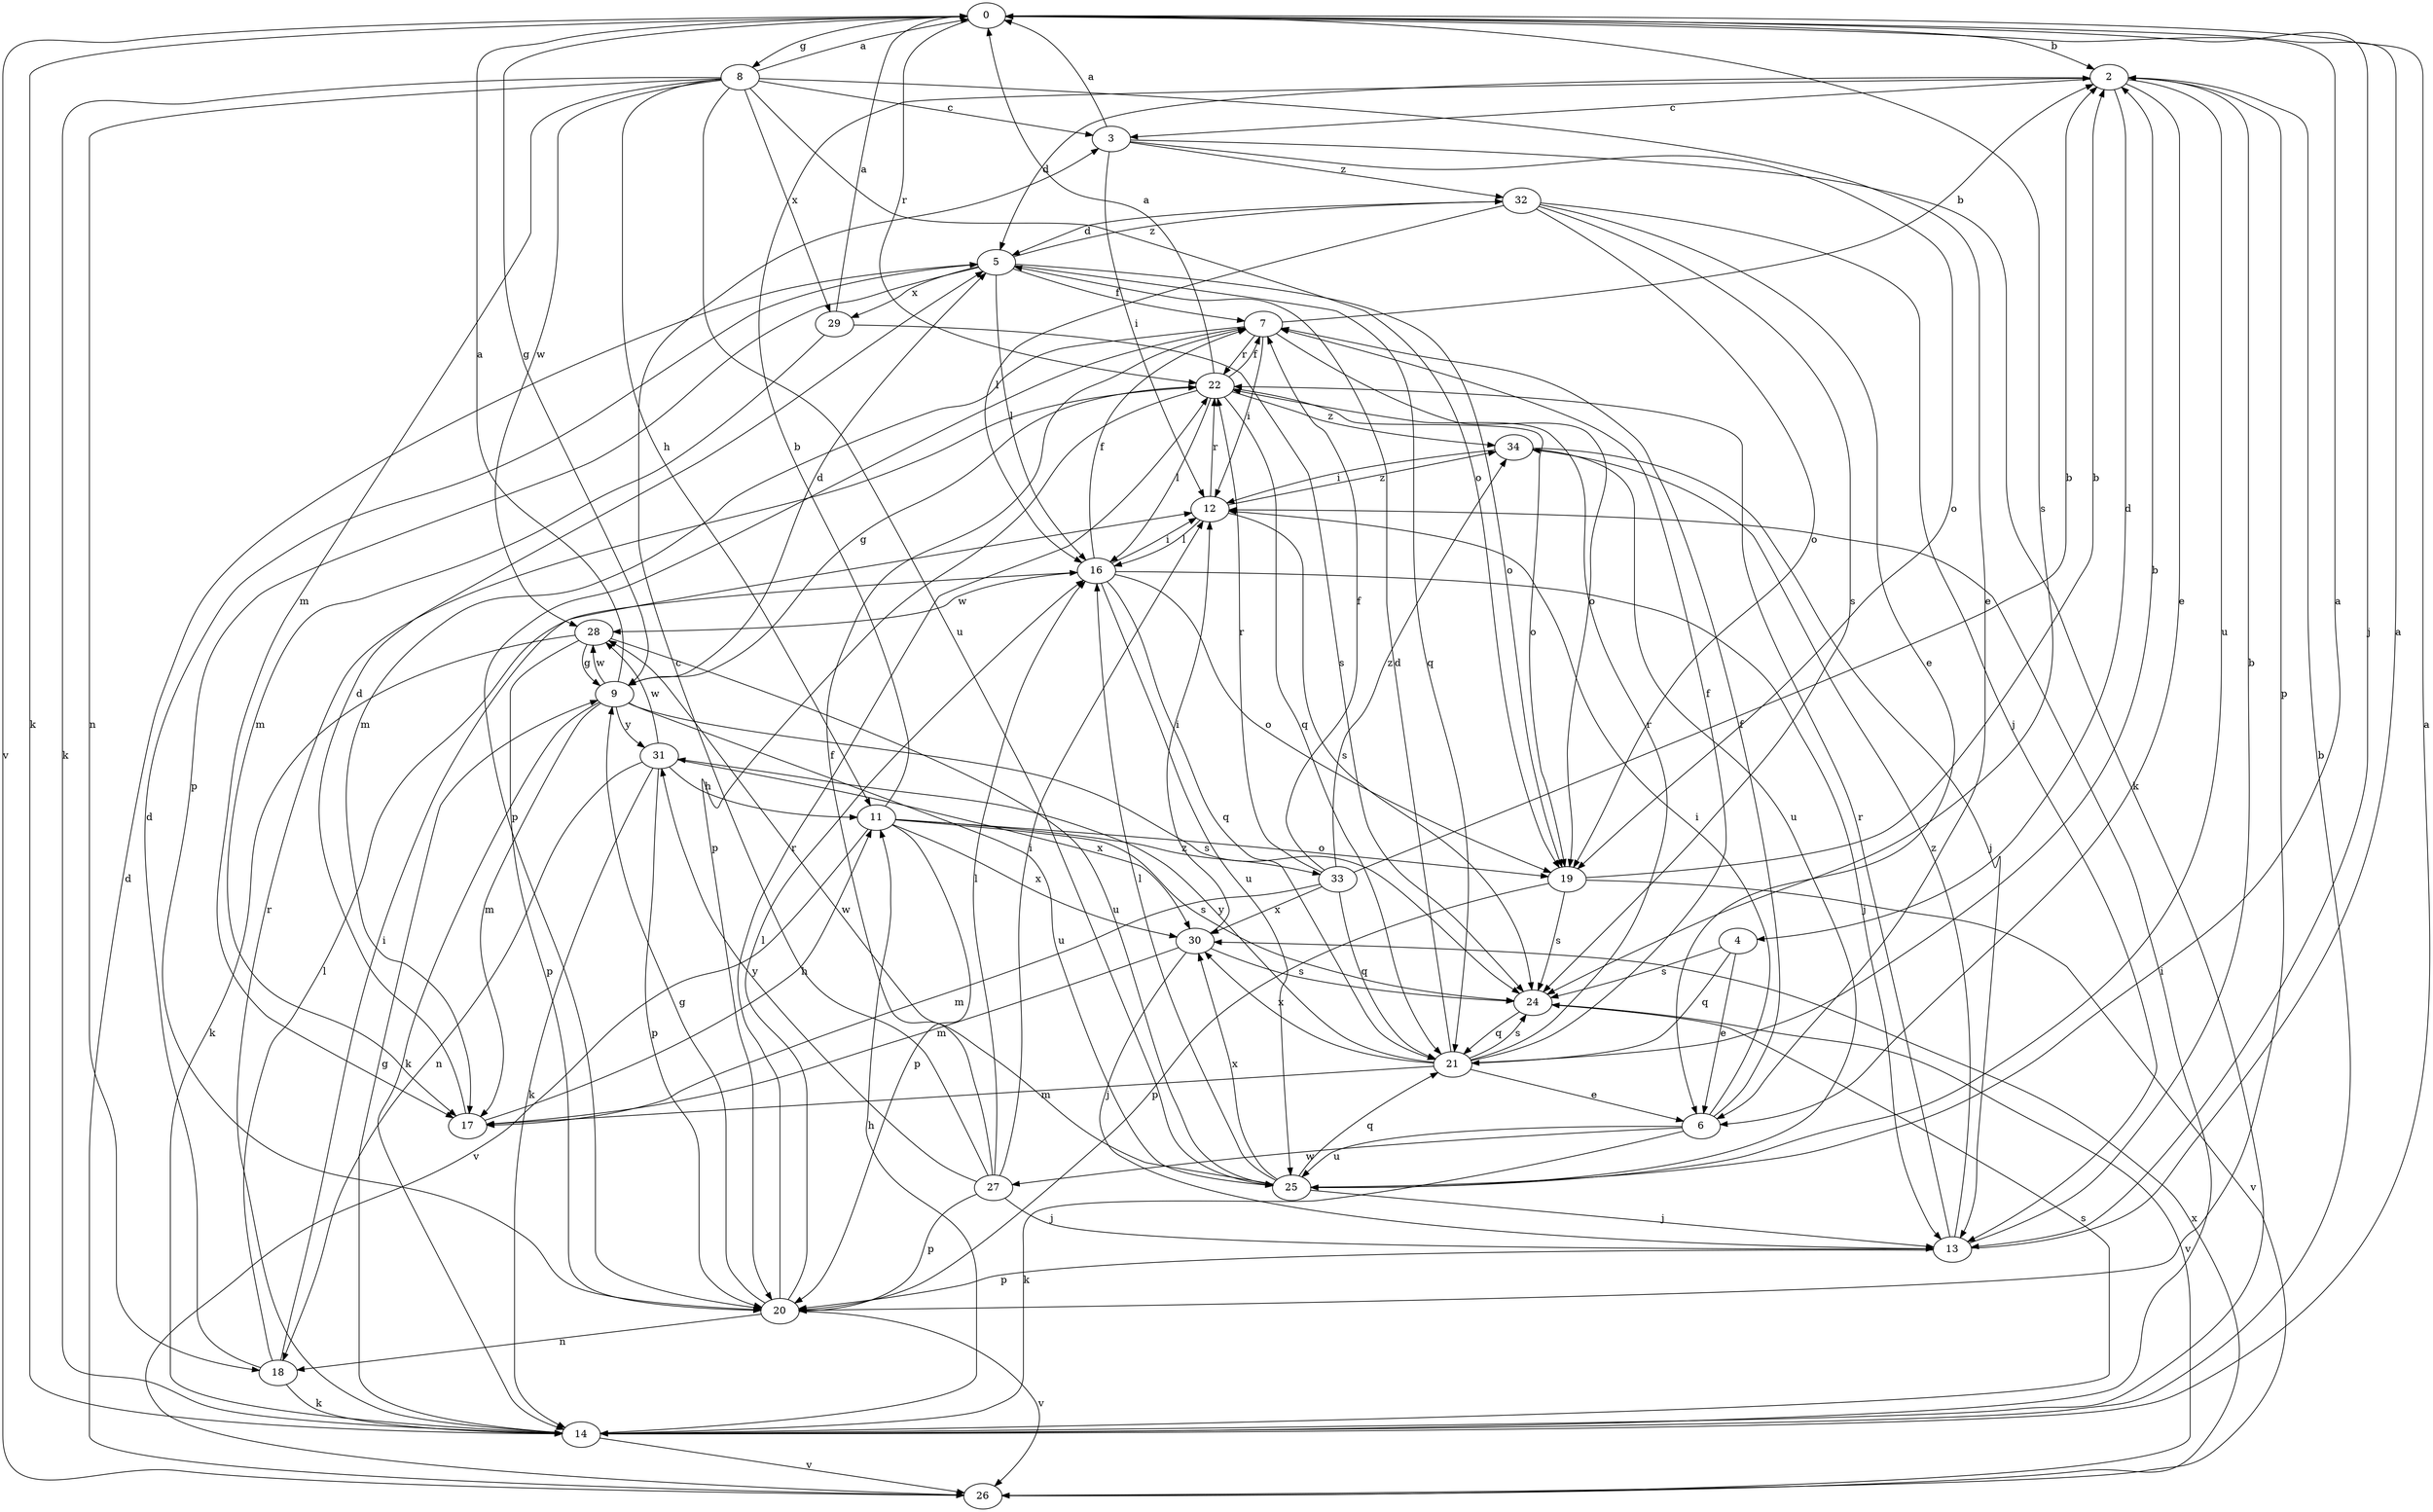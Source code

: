 strict digraph  {
0;
2;
3;
4;
5;
6;
7;
8;
9;
11;
12;
13;
14;
16;
17;
18;
19;
20;
21;
22;
24;
25;
26;
27;
28;
29;
30;
31;
32;
33;
34;
0 -> 2  [label=b];
0 -> 8  [label=g];
0 -> 9  [label=g];
0 -> 13  [label=j];
0 -> 14  [label=k];
0 -> 22  [label=r];
0 -> 24  [label=s];
0 -> 26  [label=v];
2 -> 3  [label=c];
2 -> 4  [label=d];
2 -> 5  [label=d];
2 -> 6  [label=e];
2 -> 20  [label=p];
2 -> 25  [label=u];
3 -> 0  [label=a];
3 -> 12  [label=i];
3 -> 14  [label=k];
3 -> 19  [label=o];
3 -> 32  [label=z];
4 -> 6  [label=e];
4 -> 21  [label=q];
4 -> 24  [label=s];
5 -> 7  [label=f];
5 -> 16  [label=l];
5 -> 19  [label=o];
5 -> 20  [label=p];
5 -> 21  [label=q];
5 -> 29  [label=x];
5 -> 32  [label=z];
6 -> 7  [label=f];
6 -> 12  [label=i];
6 -> 14  [label=k];
6 -> 25  [label=u];
6 -> 27  [label=w];
7 -> 2  [label=b];
7 -> 12  [label=i];
7 -> 17  [label=m];
7 -> 19  [label=o];
7 -> 20  [label=p];
7 -> 22  [label=r];
8 -> 0  [label=a];
8 -> 3  [label=c];
8 -> 6  [label=e];
8 -> 11  [label=h];
8 -> 14  [label=k];
8 -> 17  [label=m];
8 -> 18  [label=n];
8 -> 19  [label=o];
8 -> 25  [label=u];
8 -> 28  [label=w];
8 -> 29  [label=x];
9 -> 0  [label=a];
9 -> 5  [label=d];
9 -> 14  [label=k];
9 -> 17  [label=m];
9 -> 24  [label=s];
9 -> 25  [label=u];
9 -> 28  [label=w];
9 -> 31  [label=y];
11 -> 2  [label=b];
11 -> 19  [label=o];
11 -> 20  [label=p];
11 -> 24  [label=s];
11 -> 26  [label=v];
11 -> 30  [label=x];
11 -> 33  [label=z];
12 -> 16  [label=l];
12 -> 22  [label=r];
12 -> 24  [label=s];
12 -> 34  [label=z];
13 -> 0  [label=a];
13 -> 2  [label=b];
13 -> 20  [label=p];
13 -> 22  [label=r];
13 -> 34  [label=z];
14 -> 0  [label=a];
14 -> 2  [label=b];
14 -> 9  [label=g];
14 -> 11  [label=h];
14 -> 12  [label=i];
14 -> 22  [label=r];
14 -> 24  [label=s];
14 -> 26  [label=v];
16 -> 7  [label=f];
16 -> 12  [label=i];
16 -> 13  [label=j];
16 -> 19  [label=o];
16 -> 21  [label=q];
16 -> 25  [label=u];
16 -> 28  [label=w];
17 -> 5  [label=d];
17 -> 11  [label=h];
18 -> 5  [label=d];
18 -> 12  [label=i];
18 -> 14  [label=k];
18 -> 16  [label=l];
19 -> 2  [label=b];
19 -> 20  [label=p];
19 -> 24  [label=s];
19 -> 26  [label=v];
20 -> 9  [label=g];
20 -> 16  [label=l];
20 -> 18  [label=n];
20 -> 22  [label=r];
20 -> 26  [label=v];
21 -> 2  [label=b];
21 -> 5  [label=d];
21 -> 6  [label=e];
21 -> 7  [label=f];
21 -> 17  [label=m];
21 -> 22  [label=r];
21 -> 24  [label=s];
21 -> 30  [label=x];
21 -> 31  [label=y];
22 -> 0  [label=a];
22 -> 7  [label=f];
22 -> 9  [label=g];
22 -> 16  [label=l];
22 -> 19  [label=o];
22 -> 20  [label=p];
22 -> 21  [label=q];
22 -> 34  [label=z];
24 -> 21  [label=q];
24 -> 26  [label=v];
25 -> 0  [label=a];
25 -> 13  [label=j];
25 -> 16  [label=l];
25 -> 21  [label=q];
25 -> 28  [label=w];
25 -> 30  [label=x];
26 -> 5  [label=d];
26 -> 30  [label=x];
27 -> 3  [label=c];
27 -> 7  [label=f];
27 -> 12  [label=i];
27 -> 13  [label=j];
27 -> 16  [label=l];
27 -> 20  [label=p];
27 -> 31  [label=y];
28 -> 9  [label=g];
28 -> 14  [label=k];
28 -> 20  [label=p];
28 -> 25  [label=u];
29 -> 0  [label=a];
29 -> 17  [label=m];
29 -> 24  [label=s];
30 -> 12  [label=i];
30 -> 13  [label=j];
30 -> 17  [label=m];
30 -> 24  [label=s];
31 -> 11  [label=h];
31 -> 14  [label=k];
31 -> 18  [label=n];
31 -> 20  [label=p];
31 -> 28  [label=w];
31 -> 30  [label=x];
32 -> 5  [label=d];
32 -> 6  [label=e];
32 -> 13  [label=j];
32 -> 16  [label=l];
32 -> 19  [label=o];
32 -> 24  [label=s];
33 -> 2  [label=b];
33 -> 7  [label=f];
33 -> 17  [label=m];
33 -> 21  [label=q];
33 -> 22  [label=r];
33 -> 30  [label=x];
33 -> 34  [label=z];
34 -> 12  [label=i];
34 -> 13  [label=j];
34 -> 25  [label=u];
}
